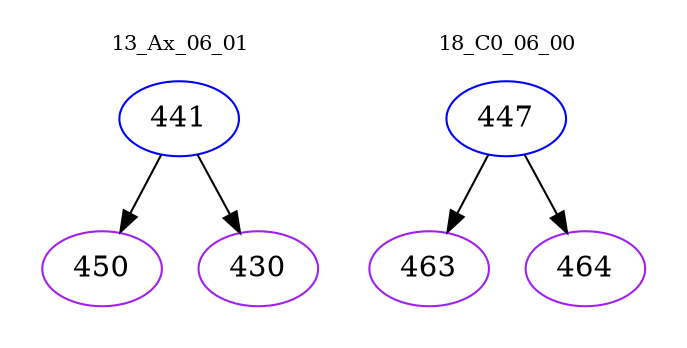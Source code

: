 digraph{
subgraph cluster_0 {
color = white
label = "13_Ax_06_01";
fontsize=10;
T0_441 [label="441", color="blue"]
T0_441 -> T0_450 [color="black"]
T0_450 [label="450", color="purple"]
T0_441 -> T0_430 [color="black"]
T0_430 [label="430", color="purple"]
}
subgraph cluster_1 {
color = white
label = "18_C0_06_00";
fontsize=10;
T1_447 [label="447", color="blue"]
T1_447 -> T1_463 [color="black"]
T1_463 [label="463", color="purple"]
T1_447 -> T1_464 [color="black"]
T1_464 [label="464", color="purple"]
}
}
